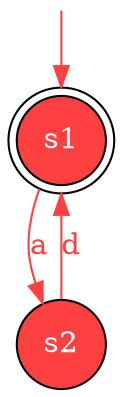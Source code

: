 digraph diffautomaton {
	1 [label=<s1> shape="doublecircle" fillcolor="#ff4040" fontcolor="#ffffff" style="filled"];
	2 [label=<s2> shape="circle" fillcolor="#ff4040" fontcolor="#ffffff" style="filled"];
	__init1 [label=<> shape="none" width="0" height="0"];
	__init1 -> 1 [color="#ff4040"];
	1 -> 2 [label=<<font color="#ff4040">a</font>> color="#ff4040" id="1-0-2"];
	2 -> 1 [label=<<font color="#ff4040">d</font>> color="#ff4040" id="2-0-1"];
}
